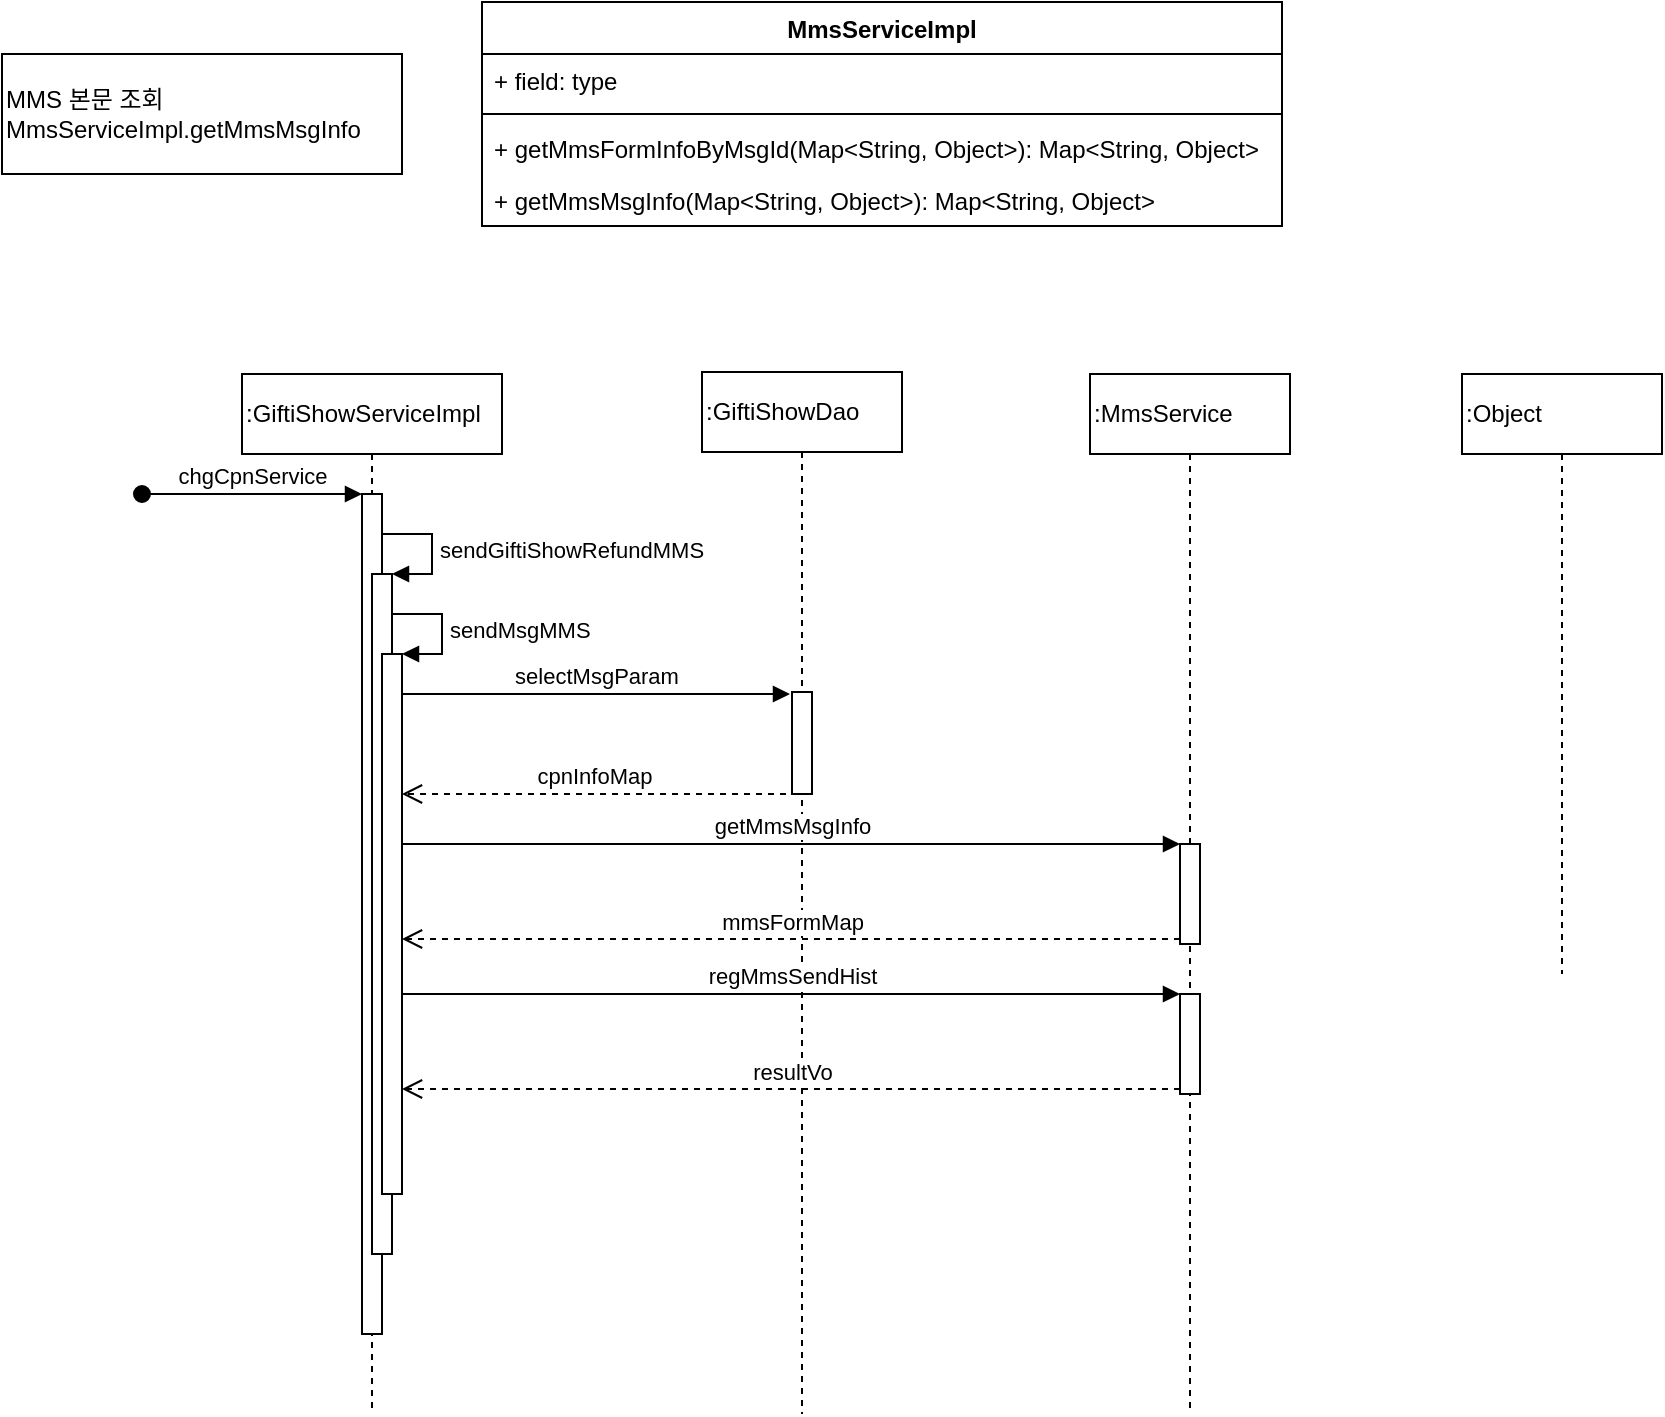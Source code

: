<mxfile version="12.1.1" type="github" pages="1">
  <diagram id="ATOmoBfzy_gswvrInUL4" name="Page-1">
    <mxGraphModel dx="1118" dy="669" grid="1" gridSize="10" guides="1" tooltips="1" connect="1" arrows="1" fold="1" page="1" pageScale="1" pageWidth="1169" pageHeight="827" math="0" shadow="0">
      <root>
        <mxCell id="0"/>
        <mxCell id="1" parent="0"/>
        <mxCell id="x4Q8pgokxPKKKg2CuaiS-1" value="MMS 본문 조회&lt;br&gt;MmsServiceImpl.getMmsMsgInfo" style="rounded=0;whiteSpace=wrap;html=1;align=left;" vertex="1" parent="1">
          <mxGeometry x="40" y="40" width="200" height="60" as="geometry"/>
        </mxCell>
        <mxCell id="x4Q8pgokxPKKKg2CuaiS-3" value="MmsServiceImpl" style="swimlane;fontStyle=1;align=center;verticalAlign=top;childLayout=stackLayout;horizontal=1;startSize=26;horizontalStack=0;resizeParent=1;resizeParentMax=0;resizeLast=0;collapsible=1;marginBottom=0;" vertex="1" parent="1">
          <mxGeometry x="280" y="14" width="400" height="112" as="geometry"/>
        </mxCell>
        <mxCell id="x4Q8pgokxPKKKg2CuaiS-4" value="+ field: type" style="text;strokeColor=none;fillColor=none;align=left;verticalAlign=top;spacingLeft=4;spacingRight=4;overflow=hidden;rotatable=0;points=[[0,0.5],[1,0.5]];portConstraint=eastwest;" vertex="1" parent="x4Q8pgokxPKKKg2CuaiS-3">
          <mxGeometry y="26" width="400" height="26" as="geometry"/>
        </mxCell>
        <mxCell id="x4Q8pgokxPKKKg2CuaiS-5" value="" style="line;strokeWidth=1;fillColor=none;align=left;verticalAlign=middle;spacingTop=-1;spacingLeft=3;spacingRight=3;rotatable=0;labelPosition=right;points=[];portConstraint=eastwest;" vertex="1" parent="x4Q8pgokxPKKKg2CuaiS-3">
          <mxGeometry y="52" width="400" height="8" as="geometry"/>
        </mxCell>
        <mxCell id="x4Q8pgokxPKKKg2CuaiS-6" value="+ getMmsFormInfoByMsgId(Map&lt;String, Object&gt;): Map&lt;String, Object&gt;" style="text;strokeColor=none;fillColor=none;align=left;verticalAlign=top;spacingLeft=4;spacingRight=4;overflow=hidden;rotatable=0;points=[[0,0.5],[1,0.5]];portConstraint=eastwest;" vertex="1" parent="x4Q8pgokxPKKKg2CuaiS-3">
          <mxGeometry y="60" width="400" height="26" as="geometry"/>
        </mxCell>
        <mxCell id="x4Q8pgokxPKKKg2CuaiS-7" value="+ getMmsMsgInfo(Map&lt;String, Object&gt;): Map&lt;String, Object&gt;" style="text;strokeColor=none;fillColor=none;align=left;verticalAlign=top;spacingLeft=4;spacingRight=4;overflow=hidden;rotatable=0;points=[[0,0.5],[1,0.5]];portConstraint=eastwest;" vertex="1" parent="x4Q8pgokxPKKKg2CuaiS-3">
          <mxGeometry y="86" width="400" height="26" as="geometry"/>
        </mxCell>
        <mxCell id="x4Q8pgokxPKKKg2CuaiS-17" value=":GiftiShowServiceImpl" style="shape=umlLifeline;perimeter=lifelinePerimeter;whiteSpace=wrap;html=1;container=1;collapsible=0;recursiveResize=0;outlineConnect=0;align=left;" vertex="1" parent="1">
          <mxGeometry x="160" y="200" width="130" height="520" as="geometry"/>
        </mxCell>
        <mxCell id="x4Q8pgokxPKKKg2CuaiS-18" value="" style="html=1;points=[];perimeter=orthogonalPerimeter;align=left;" vertex="1" parent="x4Q8pgokxPKKKg2CuaiS-17">
          <mxGeometry x="60" y="60" width="10" height="420" as="geometry"/>
        </mxCell>
        <mxCell id="x4Q8pgokxPKKKg2CuaiS-19" value="chgCpnService" style="html=1;verticalAlign=bottom;startArrow=oval;endArrow=block;startSize=8;" edge="1" target="x4Q8pgokxPKKKg2CuaiS-18" parent="x4Q8pgokxPKKKg2CuaiS-17">
          <mxGeometry relative="1" as="geometry">
            <mxPoint x="-50" y="60" as="sourcePoint"/>
          </mxGeometry>
        </mxCell>
        <mxCell id="x4Q8pgokxPKKKg2CuaiS-20" value="" style="html=1;points=[];perimeter=orthogonalPerimeter;align=left;" vertex="1" parent="x4Q8pgokxPKKKg2CuaiS-17">
          <mxGeometry x="65" y="100" width="10" height="340" as="geometry"/>
        </mxCell>
        <mxCell id="x4Q8pgokxPKKKg2CuaiS-21" value="sendGiftiShowRefundMMS" style="edgeStyle=orthogonalEdgeStyle;html=1;align=left;spacingLeft=2;endArrow=block;rounded=0;entryX=1;entryY=0;" edge="1" target="x4Q8pgokxPKKKg2CuaiS-20" parent="x4Q8pgokxPKKKg2CuaiS-17">
          <mxGeometry relative="1" as="geometry">
            <mxPoint x="70" y="80" as="sourcePoint"/>
            <Array as="points">
              <mxPoint x="95" y="80"/>
            </Array>
          </mxGeometry>
        </mxCell>
        <mxCell id="x4Q8pgokxPKKKg2CuaiS-22" value="" style="html=1;points=[];perimeter=orthogonalPerimeter;align=left;" vertex="1" parent="x4Q8pgokxPKKKg2CuaiS-17">
          <mxGeometry x="70" y="140" width="10" height="270" as="geometry"/>
        </mxCell>
        <mxCell id="x4Q8pgokxPKKKg2CuaiS-23" value="sendMsgMMS" style="edgeStyle=orthogonalEdgeStyle;html=1;align=left;spacingLeft=2;endArrow=block;rounded=0;entryX=1;entryY=0;" edge="1" target="x4Q8pgokxPKKKg2CuaiS-22" parent="1">
          <mxGeometry relative="1" as="geometry">
            <mxPoint x="235" y="320" as="sourcePoint"/>
            <Array as="points">
              <mxPoint x="260" y="320"/>
            </Array>
          </mxGeometry>
        </mxCell>
        <mxCell id="x4Q8pgokxPKKKg2CuaiS-24" value=":GiftiShowDao" style="shape=umlLifeline;perimeter=lifelinePerimeter;whiteSpace=wrap;html=1;container=1;collapsible=0;recursiveResize=0;outlineConnect=0;align=left;" vertex="1" parent="1">
          <mxGeometry x="390" y="199" width="100" height="521" as="geometry"/>
        </mxCell>
        <mxCell id="x4Q8pgokxPKKKg2CuaiS-36" value="" style="html=1;points=[];perimeter=orthogonalPerimeter;align=left;" vertex="1" parent="x4Q8pgokxPKKKg2CuaiS-24">
          <mxGeometry x="45" y="160" width="10" height="51" as="geometry"/>
        </mxCell>
        <mxCell id="x4Q8pgokxPKKKg2CuaiS-37" value="selectMsgParam" style="html=1;verticalAlign=bottom;endArrow=block;" edge="1" parent="1" source="x4Q8pgokxPKKKg2CuaiS-22">
          <mxGeometry relative="1" as="geometry">
            <mxPoint x="280" y="360" as="sourcePoint"/>
            <mxPoint x="434" y="360" as="targetPoint"/>
          </mxGeometry>
        </mxCell>
        <mxCell id="x4Q8pgokxPKKKg2CuaiS-39" value="cpnInfoMap" style="html=1;verticalAlign=bottom;endArrow=open;dashed=1;endSize=8;" edge="1" parent="1" target="x4Q8pgokxPKKKg2CuaiS-22">
          <mxGeometry relative="1" as="geometry">
            <mxPoint x="432" y="410" as="sourcePoint"/>
            <mxPoint x="300" y="460" as="targetPoint"/>
          </mxGeometry>
        </mxCell>
        <mxCell id="x4Q8pgokxPKKKg2CuaiS-40" value=":MmsService" style="shape=umlLifeline;perimeter=lifelinePerimeter;whiteSpace=wrap;html=1;container=1;collapsible=0;recursiveResize=0;outlineConnect=0;align=left;" vertex="1" parent="1">
          <mxGeometry x="584" y="200" width="100" height="520" as="geometry"/>
        </mxCell>
        <mxCell id="x4Q8pgokxPKKKg2CuaiS-41" value="" style="html=1;points=[];perimeter=orthogonalPerimeter;align=left;" vertex="1" parent="x4Q8pgokxPKKKg2CuaiS-40">
          <mxGeometry x="45" y="235" width="10" height="50" as="geometry"/>
        </mxCell>
        <mxCell id="x4Q8pgokxPKKKg2CuaiS-45" value="" style="html=1;points=[];perimeter=orthogonalPerimeter;align=left;" vertex="1" parent="x4Q8pgokxPKKKg2CuaiS-40">
          <mxGeometry x="45" y="310" width="10" height="50" as="geometry"/>
        </mxCell>
        <mxCell id="x4Q8pgokxPKKKg2CuaiS-42" value="getMmsMsgInfo" style="html=1;verticalAlign=bottom;endArrow=block;entryX=0;entryY=0;" edge="1" target="x4Q8pgokxPKKKg2CuaiS-41" parent="1" source="x4Q8pgokxPKKKg2CuaiS-22">
          <mxGeometry relative="1" as="geometry">
            <mxPoint x="559" y="510" as="sourcePoint"/>
          </mxGeometry>
        </mxCell>
        <mxCell id="x4Q8pgokxPKKKg2CuaiS-43" value="mmsFormMap" style="html=1;verticalAlign=bottom;endArrow=open;dashed=1;endSize=8;exitX=0;exitY=0.95;" edge="1" source="x4Q8pgokxPKKKg2CuaiS-41" parent="1" target="x4Q8pgokxPKKKg2CuaiS-22">
          <mxGeometry relative="1" as="geometry">
            <mxPoint x="559" y="586" as="targetPoint"/>
          </mxGeometry>
        </mxCell>
        <mxCell id="x4Q8pgokxPKKKg2CuaiS-46" value="regMmsSendHist" style="html=1;verticalAlign=bottom;endArrow=block;entryX=0;entryY=0;" edge="1" target="x4Q8pgokxPKKKg2CuaiS-45" parent="1">
          <mxGeometry relative="1" as="geometry">
            <mxPoint x="240" y="510" as="sourcePoint"/>
          </mxGeometry>
        </mxCell>
        <mxCell id="x4Q8pgokxPKKKg2CuaiS-47" value="resultVo" style="html=1;verticalAlign=bottom;endArrow=open;dashed=1;endSize=8;exitX=0;exitY=0.95;" edge="1" source="x4Q8pgokxPKKKg2CuaiS-45" parent="1">
          <mxGeometry relative="1" as="geometry">
            <mxPoint x="240" y="557.5" as="targetPoint"/>
          </mxGeometry>
        </mxCell>
        <mxCell id="x4Q8pgokxPKKKg2CuaiS-48" value=":Object" style="shape=umlLifeline;perimeter=lifelinePerimeter;whiteSpace=wrap;html=1;container=1;collapsible=0;recursiveResize=0;outlineConnect=0;align=left;" vertex="1" parent="1">
          <mxGeometry x="770" y="200" width="100" height="300" as="geometry"/>
        </mxCell>
      </root>
    </mxGraphModel>
  </diagram>
</mxfile>
